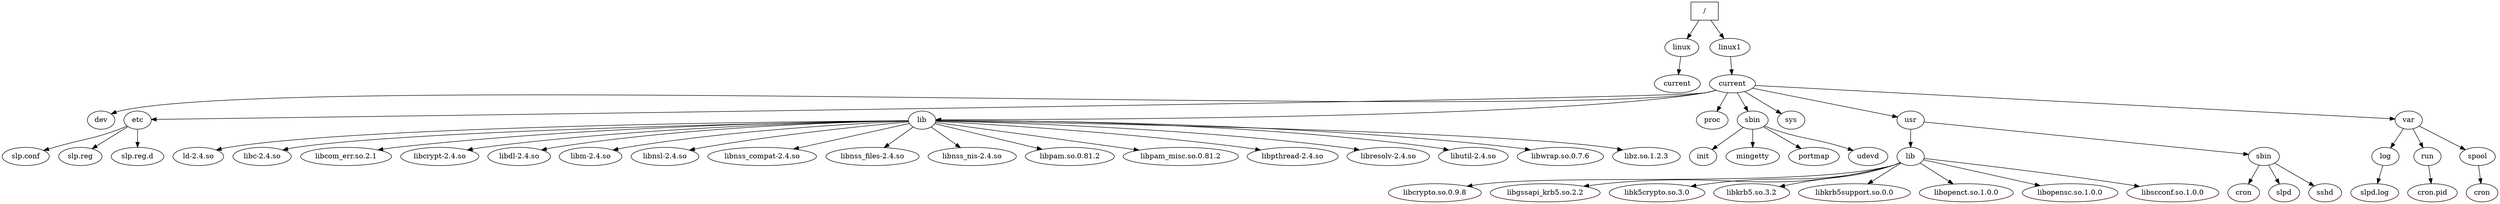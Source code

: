 /* Envoy connection bytecounts and claim trees
 * Host: druid-0.xeno:9922
 * Time: Thu Dec 14 19:15:11 2006
 */

/* Connections:
 *   druid-0.xeno.cl.cam.ac.uk:35422 CLIENT_IN:
 *     messages/bytes in     : 18/328
 *     messages/bytes out    : 17/2136
 *   druid-0.xeno:9923 STORAGE_OUT:
 *     messages/bytes in     : 1370/8593804
 *     messages/bytes out    : 1370/144005
 *   skiing-0.xeno.cl.cam.ac.uk:9923 STORAGE_OUT:
 *     messages/bytes in     : 1394/8882985
 *     messages/bytes out    : 1394/144853
 *   druid-1.xeno.cl.cam.ac.uk:38307 CLIENT_IN:
 *     messages/bytes in     : 4/80
 *     messages/bytes out    : 4/225
 *   skiing-0.xeno.cl.cam.ac.uk:9922 ENVOY_IN:
 *     messages/bytes in     : 9/181
 *     messages/bytes out    : 9/604
 *   moonraider-0.xeno.cl.cam.ac.uk:9922 ENVOY_IN:
 *     messages/bytes in     : 9/181
 *     messages/bytes out    : 9/604
 *   druid-2.xeno.cl.cam.ac.uk:60122 CLIENT_IN:
 *     messages/bytes in     : 70016/1264742
 *     messages/bytes out    : 70016/79457018
 */

/* lease root is / */
digraph _ {
  _ [shape=box];
  _ [label="/"];
  _ -> _linux;
  _linux [label="linux"];
  _linux -> _linux_current;
  _linux_current [label="current"];
  _ -> _linux1;
  _linux1 [label="linux1"];
  _linux1 -> _linux1_current;
  _linux1_current [label="current"];
  _linux1_current -> _linux1_current_dev;
  _linux1_current_dev [label="dev"];
  _linux1_current -> _linux1_current_etc;
  _linux1_current_etc [label="etc"];
  _linux1_current_etc -> _linux1_current_etc_slp_conf;
  _linux1_current_etc_slp_conf [label="slp.conf"];
  _linux1_current_etc -> _linux1_current_etc_slp_reg;
  _linux1_current_etc_slp_reg [label="slp.reg"];
  _linux1_current_etc -> _linux1_current_etc_slp_reg_d;
  _linux1_current_etc_slp_reg_d [label="slp.reg.d"];
  _linux1_current -> _linux1_current_lib;
  _linux1_current_lib [label="lib"];
  _linux1_current_lib -> _linux1_current_lib_ld_2_4_so;
  _linux1_current_lib_ld_2_4_so [label="ld-2.4.so"];
  _linux1_current_lib -> _linux1_current_lib_libc_2_4_so;
  _linux1_current_lib_libc_2_4_so [label="libc-2.4.so"];
  _linux1_current_lib -> _linux1_current_lib_libcom_err_so_2_1;
  _linux1_current_lib_libcom_err_so_2_1 [label="libcom_err.so.2.1"];
  _linux1_current_lib -> _linux1_current_lib_libcrypt_2_4_so;
  _linux1_current_lib_libcrypt_2_4_so [label="libcrypt-2.4.so"];
  _linux1_current_lib -> _linux1_current_lib_libdl_2_4_so;
  _linux1_current_lib_libdl_2_4_so [label="libdl-2.4.so"];
  _linux1_current_lib -> _linux1_current_lib_libm_2_4_so;
  _linux1_current_lib_libm_2_4_so [label="libm-2.4.so"];
  _linux1_current_lib -> _linux1_current_lib_libnsl_2_4_so;
  _linux1_current_lib_libnsl_2_4_so [label="libnsl-2.4.so"];
  _linux1_current_lib -> _linux1_current_lib_libnss_compat_2_4_so;
  _linux1_current_lib_libnss_compat_2_4_so [label="libnss_compat-2.4.so"];
  _linux1_current_lib -> _linux1_current_lib_libnss_files_2_4_so;
  _linux1_current_lib_libnss_files_2_4_so [label="libnss_files-2.4.so"];
  _linux1_current_lib -> _linux1_current_lib_libnss_nis_2_4_so;
  _linux1_current_lib_libnss_nis_2_4_so [label="libnss_nis-2.4.so"];
  _linux1_current_lib -> _linux1_current_lib_libpam_so_0_81_2;
  _linux1_current_lib_libpam_so_0_81_2 [label="libpam.so.0.81.2"];
  _linux1_current_lib -> _linux1_current_lib_libpam_misc_so_0_81_2;
  _linux1_current_lib_libpam_misc_so_0_81_2 [label="libpam_misc.so.0.81.2"];
  _linux1_current_lib -> _linux1_current_lib_libpthread_2_4_so;
  _linux1_current_lib_libpthread_2_4_so [label="libpthread-2.4.so"];
  _linux1_current_lib -> _linux1_current_lib_libresolv_2_4_so;
  _linux1_current_lib_libresolv_2_4_so [label="libresolv-2.4.so"];
  _linux1_current_lib -> _linux1_current_lib_libutil_2_4_so;
  _linux1_current_lib_libutil_2_4_so [label="libutil-2.4.so"];
  _linux1_current_lib -> _linux1_current_lib_libwrap_so_0_7_6;
  _linux1_current_lib_libwrap_so_0_7_6 [label="libwrap.so.0.7.6"];
  _linux1_current_lib -> _linux1_current_lib_libz_so_1_2_3;
  _linux1_current_lib_libz_so_1_2_3 [label="libz.so.1.2.3"];
  _linux1_current -> _linux1_current_proc;
  _linux1_current_proc [label="proc"];
  _linux1_current -> _linux1_current_sbin;
  _linux1_current_sbin [label="sbin"];
  _linux1_current_sbin -> _linux1_current_sbin_init;
  _linux1_current_sbin_init [label="init"];
  _linux1_current_sbin -> _linux1_current_sbin_mingetty;
  _linux1_current_sbin_mingetty [label="mingetty"];
  _linux1_current_sbin -> _linux1_current_sbin_portmap;
  _linux1_current_sbin_portmap [label="portmap"];
  _linux1_current_sbin -> _linux1_current_sbin_udevd;
  _linux1_current_sbin_udevd [label="udevd"];
  _linux1_current -> _linux1_current_sys;
  _linux1_current_sys [label="sys"];
  _linux1_current -> _linux1_current_usr;
  _linux1_current_usr [label="usr"];
  _linux1_current_usr -> _linux1_current_usr_lib;
  _linux1_current_usr_lib [label="lib"];
  _linux1_current_usr_lib -> _linux1_current_usr_lib_libcrypto_so_0_9_8;
  _linux1_current_usr_lib_libcrypto_so_0_9_8 [label="libcrypto.so.0.9.8"];
  _linux1_current_usr_lib -> _linux1_current_usr_lib_libgssapi_krb5_so_2_2;
  _linux1_current_usr_lib_libgssapi_krb5_so_2_2 [label="libgssapi_krb5.so.2.2"];
  _linux1_current_usr_lib -> _linux1_current_usr_lib_libk5crypto_so_3_0;
  _linux1_current_usr_lib_libk5crypto_so_3_0 [label="libk5crypto.so.3.0"];
  _linux1_current_usr_lib -> _linux1_current_usr_lib_libkrb5_so_3_2;
  _linux1_current_usr_lib_libkrb5_so_3_2 [label="libkrb5.so.3.2"];
  _linux1_current_usr_lib -> _linux1_current_usr_lib_libkrb5support_so_0_0;
  _linux1_current_usr_lib_libkrb5support_so_0_0 [label="libkrb5support.so.0.0"];
  _linux1_current_usr_lib -> _linux1_current_usr_lib_libopenct_so_1_0_0;
  _linux1_current_usr_lib_libopenct_so_1_0_0 [label="libopenct.so.1.0.0"];
  _linux1_current_usr_lib -> _linux1_current_usr_lib_libopensc_so_1_0_0;
  _linux1_current_usr_lib_libopensc_so_1_0_0 [label="libopensc.so.1.0.0"];
  _linux1_current_usr_lib -> _linux1_current_usr_lib_libscconf_so_1_0_0;
  _linux1_current_usr_lib_libscconf_so_1_0_0 [label="libscconf.so.1.0.0"];
  _linux1_current_usr -> _linux1_current_usr_sbin;
  _linux1_current_usr_sbin [label="sbin"];
  _linux1_current_usr_sbin -> _linux1_current_usr_sbin_cron;
  _linux1_current_usr_sbin_cron [label="cron"];
  _linux1_current_usr_sbin -> _linux1_current_usr_sbin_slpd;
  _linux1_current_usr_sbin_slpd [label="slpd"];
  _linux1_current_usr_sbin -> _linux1_current_usr_sbin_sshd;
  _linux1_current_usr_sbin_sshd [label="sshd"];
  _linux1_current -> _linux1_current_var;
  _linux1_current_var [label="var"];
  _linux1_current_var -> _linux1_current_var_log;
  _linux1_current_var_log [label="log"];
  _linux1_current_var_log -> _linux1_current_var_log_slpd_log;
  _linux1_current_var_log_slpd_log [label="slpd.log"];
  _linux1_current_var -> _linux1_current_var_run;
  _linux1_current_var_run [label="run"];
  _linux1_current_var_run -> _linux1_current_var_run_cron_pid;
  _linux1_current_var_run_cron_pid [label="cron.pid"];
  _linux1_current_var -> _linux1_current_var_spool;
  _linux1_current_var_spool [label="spool"];
  _linux1_current_var_spool -> _linux1_current_var_spool_cron;
  _linux1_current_var_spool_cron [label="cron"];
}
